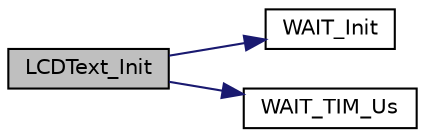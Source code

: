 digraph "LCDText_Init"
{
 // LATEX_PDF_SIZE
  edge [fontname="Helvetica",fontsize="10",labelfontname="Helvetica",labelfontsize="10"];
  node [fontname="Helvetica",fontsize="10",shape=record];
  rankdir="LR";
  Node1 [label="LCDText_Init",height=0.2,width=0.4,color="black", fillcolor="grey75", style="filled", fontcolor="black",tooltip="Initialises the LCDText API."];
  Node1 -> Node2 [color="midnightblue",fontsize="10",style="solid",fontname="Helvetica"];
  Node2 [label="WAIT_Init",height=0.2,width=0.4,color="black", fillcolor="white", style="filled",URL="$df/d7c/group__WAIT__Public__Functions.html#ga91b11c310cfddcbf9c635b3e93e30f35",tooltip="Initialises the wait API, using the desired resource."];
  Node1 -> Node3 [color="midnightblue",fontsize="10",style="solid",fontname="Helvetica"];
  Node3 [label="WAIT_TIM_Us",height=0.2,width=0.4,color="black", fillcolor="white", style="filled",URL="$df/d7c/group__WAIT__Public__Functions.html#ga02ca7da974e3076da88730e9445f4fa0",tooltip="Waits a number of milliseconds."];
}
